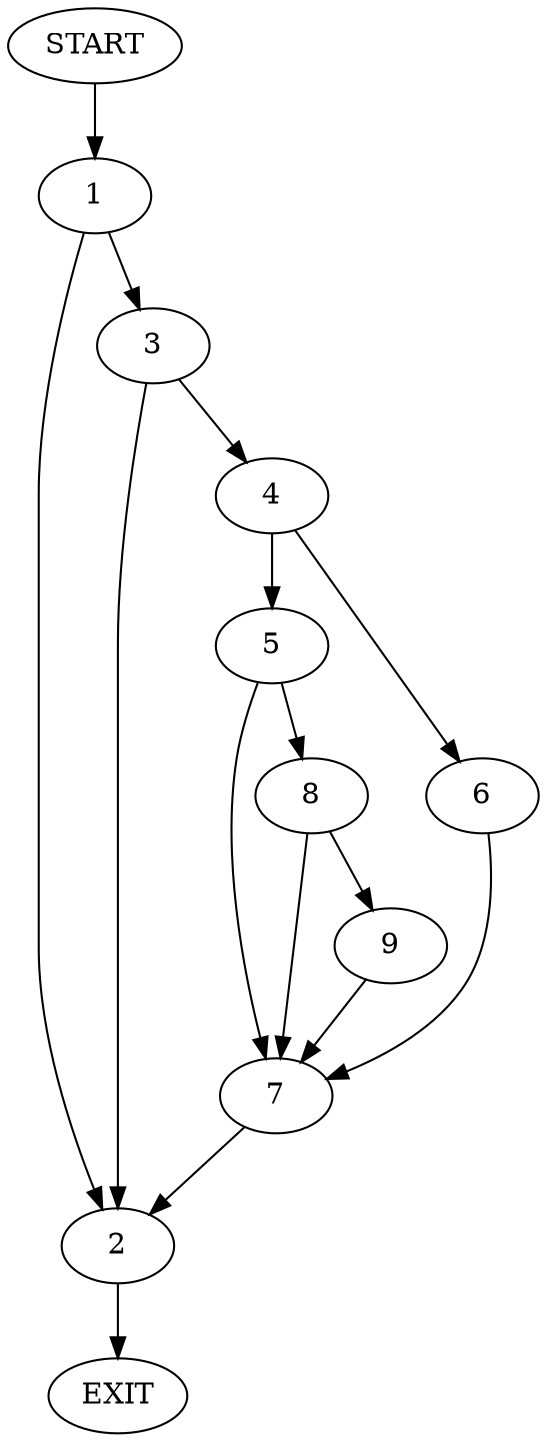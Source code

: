 digraph {
0 [label="START"]
10 [label="EXIT"]
0 -> 1
1 -> 2
1 -> 3
2 -> 10
3 -> 4
3 -> 2
4 -> 5
4 -> 6
6 -> 7
5 -> 7
5 -> 8
7 -> 2
8 -> 7
8 -> 9
9 -> 7
}
